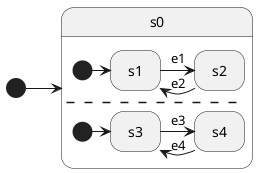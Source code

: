 @startuml
hide empty description
[*] -right-> s0
state s0 {
  [*] -right-> s1
  s1 -right-> s2: e1
  s2 -left-> s1: e2
  --
  [*] -right-> s3
  s3 -right-> s4: e3
  s4 -left-> s3: e4
}
@enduml
